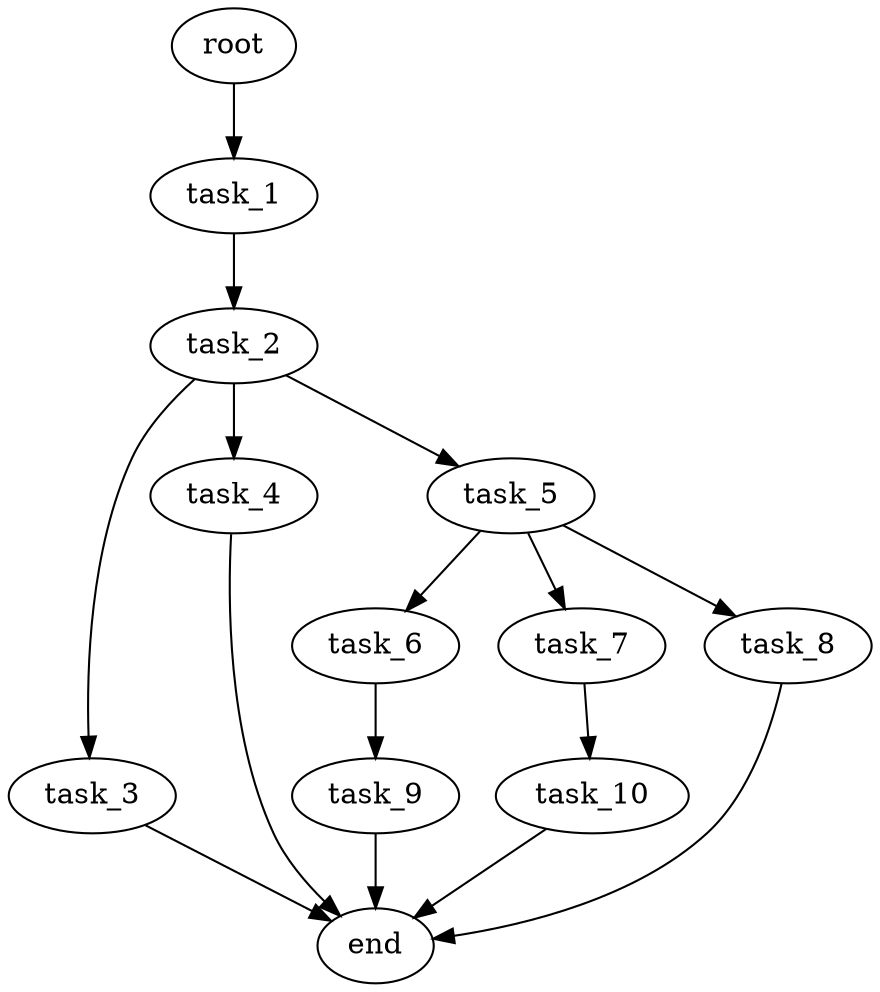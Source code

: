 digraph G {
  root [size="0.000000e+00"];
  task_1 [size="3.233415e+09"];
  task_2 [size="9.701877e+09"];
  task_3 [size="4.042346e+09"];
  task_4 [size="5.146448e+09"];
  task_5 [size="9.881204e+09"];
  task_6 [size="6.576946e+09"];
  task_7 [size="5.426393e+09"];
  task_8 [size="4.133062e+09"];
  task_9 [size="1.876638e+09"];
  task_10 [size="3.618432e+09"];
  end [size="0.000000e+00"];

  root -> task_1 [size="1.000000e-12"];
  task_1 -> task_2 [size="9.701877e+08"];
  task_2 -> task_3 [size="4.042346e+08"];
  task_2 -> task_4 [size="5.146448e+08"];
  task_2 -> task_5 [size="9.881204e+08"];
  task_3 -> end [size="1.000000e-12"];
  task_4 -> end [size="1.000000e-12"];
  task_5 -> task_6 [size="6.576946e+08"];
  task_5 -> task_7 [size="5.426393e+08"];
  task_5 -> task_8 [size="4.133062e+08"];
  task_6 -> task_9 [size="1.876638e+08"];
  task_7 -> task_10 [size="3.618432e+08"];
  task_8 -> end [size="1.000000e-12"];
  task_9 -> end [size="1.000000e-12"];
  task_10 -> end [size="1.000000e-12"];
}
